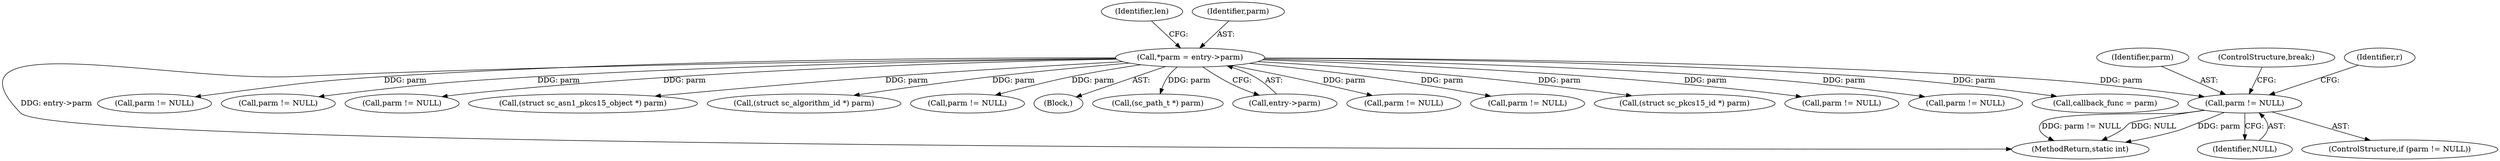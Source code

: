 digraph "0_OpenSC_a3fc7693f3a035a8a7921cffb98432944bb42740@pointer" {
"1000218" [label="(Call,parm != NULL)"];
"1000110" [label="(Call,*parm = entry->parm)"];
"1000452" [label="(Call,parm != NULL)"];
"1000128" [label="(Call,callback_func = parm)"];
"1000770" [label="(MethodReturn,static int)"];
"1000220" [label="(Identifier,NULL)"];
"1000218" [label="(Call,parm != NULL)"];
"1000252" [label="(Call,parm != NULL)"];
"1000118" [label="(Identifier,len)"];
"1000536" [label="(Call,parm != NULL)"];
"1000521" [label="(Call,parm != NULL)"];
"1000677" [label="(Call,(struct sc_asn1_pkcs15_object *) parm)"];
"1000695" [label="(Call,(struct sc_algorithm_id *) parm)"];
"1000110" [label="(Call,*parm = entry->parm)"];
"1000162" [label="(Call,parm != NULL)"];
"1000219" [label="(Identifier,parm)"];
"1000217" [label="(ControlStructure,if (parm != NULL))"];
"1000108" [label="(Block,)"];
"1000618" [label="(Call,(sc_path_t *) parm)"];
"1000248" [label="(ControlStructure,break;)"];
"1000112" [label="(Call,entry->parm)"];
"1000111" [label="(Identifier,parm)"];
"1000346" [label="(Call,parm != NULL)"];
"1000362" [label="(Call,parm != NULL)"];
"1000223" [label="(Identifier,r)"];
"1000634" [label="(Call,(struct sc_pkcs15_id *) parm)"];
"1000185" [label="(Call,parm != NULL)"];
"1000218" -> "1000217"  [label="AST: "];
"1000218" -> "1000220"  [label="CFG: "];
"1000219" -> "1000218"  [label="AST: "];
"1000220" -> "1000218"  [label="AST: "];
"1000223" -> "1000218"  [label="CFG: "];
"1000248" -> "1000218"  [label="CFG: "];
"1000218" -> "1000770"  [label="DDG: parm"];
"1000218" -> "1000770"  [label="DDG: parm != NULL"];
"1000218" -> "1000770"  [label="DDG: NULL"];
"1000110" -> "1000218"  [label="DDG: parm"];
"1000110" -> "1000108"  [label="AST: "];
"1000110" -> "1000112"  [label="CFG: "];
"1000111" -> "1000110"  [label="AST: "];
"1000112" -> "1000110"  [label="AST: "];
"1000118" -> "1000110"  [label="CFG: "];
"1000110" -> "1000770"  [label="DDG: entry->parm"];
"1000110" -> "1000128"  [label="DDG: parm"];
"1000110" -> "1000162"  [label="DDG: parm"];
"1000110" -> "1000185"  [label="DDG: parm"];
"1000110" -> "1000252"  [label="DDG: parm"];
"1000110" -> "1000346"  [label="DDG: parm"];
"1000110" -> "1000362"  [label="DDG: parm"];
"1000110" -> "1000452"  [label="DDG: parm"];
"1000110" -> "1000521"  [label="DDG: parm"];
"1000110" -> "1000536"  [label="DDG: parm"];
"1000110" -> "1000618"  [label="DDG: parm"];
"1000110" -> "1000634"  [label="DDG: parm"];
"1000110" -> "1000677"  [label="DDG: parm"];
"1000110" -> "1000695"  [label="DDG: parm"];
}
